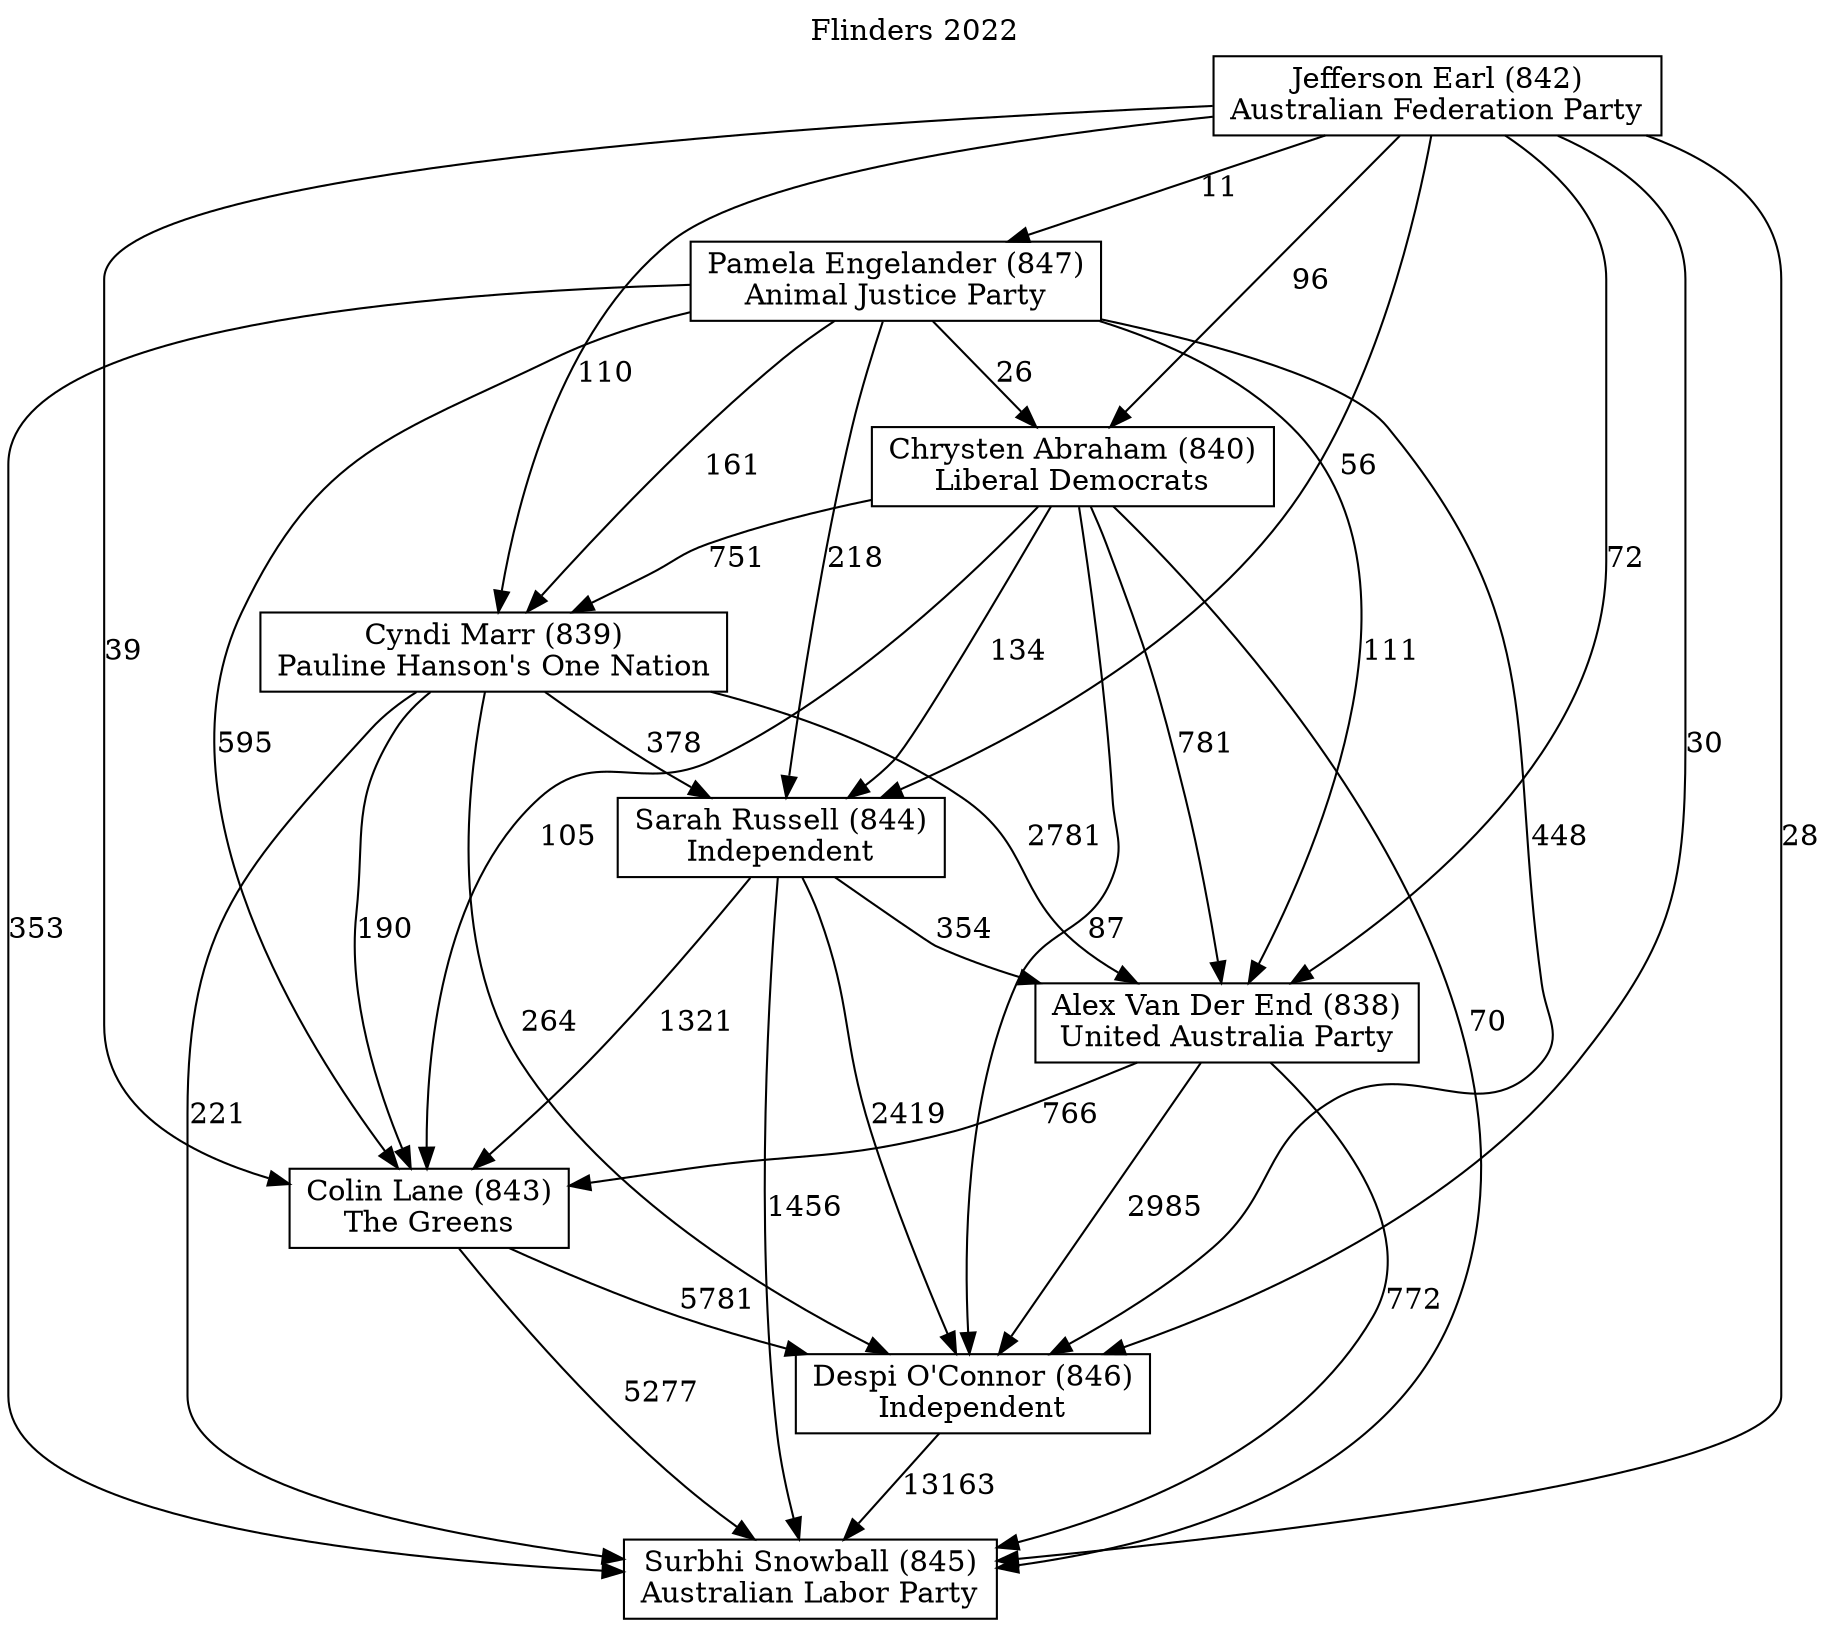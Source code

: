 // House preference flow
digraph "Surbhi Snowball (845)_Flinders_2022" {
	graph [label="Flinders 2022" labelloc=t mclimit=10]
	node [shape=box]
	"Pamela Engelander (847)" [label="Pamela Engelander (847)
Animal Justice Party"]
	"Colin Lane (843)" [label="Colin Lane (843)
The Greens"]
	"Sarah Russell (844)" [label="Sarah Russell (844)
Independent"]
	"Despi O'Connor (846)" [label="Despi O'Connor (846)
Independent"]
	"Cyndi Marr (839)" [label="Cyndi Marr (839)
Pauline Hanson's One Nation"]
	"Alex Van Der End (838)" [label="Alex Van Der End (838)
United Australia Party"]
	"Jefferson Earl (842)" [label="Jefferson Earl (842)
Australian Federation Party"]
	"Chrysten Abraham (840)" [label="Chrysten Abraham (840)
Liberal Democrats"]
	"Surbhi Snowball (845)" [label="Surbhi Snowball (845)
Australian Labor Party"]
	"Cyndi Marr (839)" -> "Sarah Russell (844)" [label=378]
	"Alex Van Der End (838)" -> "Despi O'Connor (846)" [label=2985]
	"Chrysten Abraham (840)" -> "Alex Van Der End (838)" [label=781]
	"Colin Lane (843)" -> "Surbhi Snowball (845)" [label=5277]
	"Sarah Russell (844)" -> "Surbhi Snowball (845)" [label=1456]
	"Despi O'Connor (846)" -> "Surbhi Snowball (845)" [label=13163]
	"Pamela Engelander (847)" -> "Colin Lane (843)" [label=595]
	"Jefferson Earl (842)" -> "Chrysten Abraham (840)" [label=96]
	"Alex Van Der End (838)" -> "Surbhi Snowball (845)" [label=772]
	"Chrysten Abraham (840)" -> "Sarah Russell (844)" [label=134]
	"Jefferson Earl (842)" -> "Colin Lane (843)" [label=39]
	"Jefferson Earl (842)" -> "Pamela Engelander (847)" [label=11]
	"Pamela Engelander (847)" -> "Chrysten Abraham (840)" [label=26]
	"Jefferson Earl (842)" -> "Sarah Russell (844)" [label=56]
	"Pamela Engelander (847)" -> "Sarah Russell (844)" [label=218]
	"Jefferson Earl (842)" -> "Alex Van Der End (838)" [label=72]
	"Chrysten Abraham (840)" -> "Despi O'Connor (846)" [label=87]
	"Chrysten Abraham (840)" -> "Colin Lane (843)" [label=105]
	"Chrysten Abraham (840)" -> "Surbhi Snowball (845)" [label=70]
	"Sarah Russell (844)" -> "Despi O'Connor (846)" [label=2419]
	"Sarah Russell (844)" -> "Alex Van Der End (838)" [label=354]
	"Pamela Engelander (847)" -> "Cyndi Marr (839)" [label=161]
	"Cyndi Marr (839)" -> "Despi O'Connor (846)" [label=264]
	"Cyndi Marr (839)" -> "Colin Lane (843)" [label=190]
	"Pamela Engelander (847)" -> "Alex Van Der End (838)" [label=111]
	"Alex Van Der End (838)" -> "Colin Lane (843)" [label=766]
	"Jefferson Earl (842)" -> "Despi O'Connor (846)" [label=30]
	"Pamela Engelander (847)" -> "Despi O'Connor (846)" [label=448]
	"Jefferson Earl (842)" -> "Cyndi Marr (839)" [label=110]
	"Jefferson Earl (842)" -> "Surbhi Snowball (845)" [label=28]
	"Cyndi Marr (839)" -> "Surbhi Snowball (845)" [label=221]
	"Colin Lane (843)" -> "Despi O'Connor (846)" [label=5781]
	"Pamela Engelander (847)" -> "Surbhi Snowball (845)" [label=353]
	"Chrysten Abraham (840)" -> "Cyndi Marr (839)" [label=751]
	"Cyndi Marr (839)" -> "Alex Van Der End (838)" [label=2781]
	"Sarah Russell (844)" -> "Colin Lane (843)" [label=1321]
}
